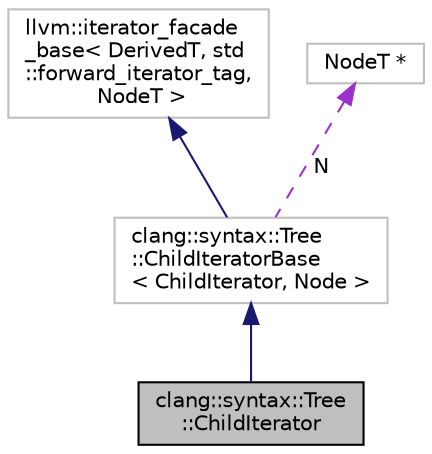 digraph "clang::syntax::Tree::ChildIterator"
{
 // LATEX_PDF_SIZE
  bgcolor="transparent";
  edge [fontname="Helvetica",fontsize="10",labelfontname="Helvetica",labelfontsize="10"];
  node [fontname="Helvetica",fontsize="10",shape=record];
  Node1 [label="clang::syntax::Tree\l::ChildIterator",height=0.2,width=0.4,color="black", fillcolor="grey75", style="filled", fontcolor="black",tooltip="child_iterator is not invalidated by mutations."];
  Node2 -> Node1 [dir="back",color="midnightblue",fontsize="10",style="solid",fontname="Helvetica"];
  Node2 [label="clang::syntax::Tree\l::ChildIteratorBase\l\< ChildIterator, Node \>",height=0.2,width=0.4,color="grey75",tooltip="Iterator over children (common base for const/non-const)."];
  Node3 -> Node2 [dir="back",color="midnightblue",fontsize="10",style="solid",fontname="Helvetica"];
  Node3 [label="llvm::iterator_facade\l_base\< DerivedT, std\l::forward_iterator_tag,\l NodeT \>",height=0.2,width=0.4,color="grey75",tooltip=" "];
  Node4 -> Node2 [dir="back",color="darkorchid3",fontsize="10",style="dashed",label=" N" ,fontname="Helvetica"];
  Node4 [label="NodeT *",height=0.2,width=0.4,color="grey75",tooltip=" "];
}
